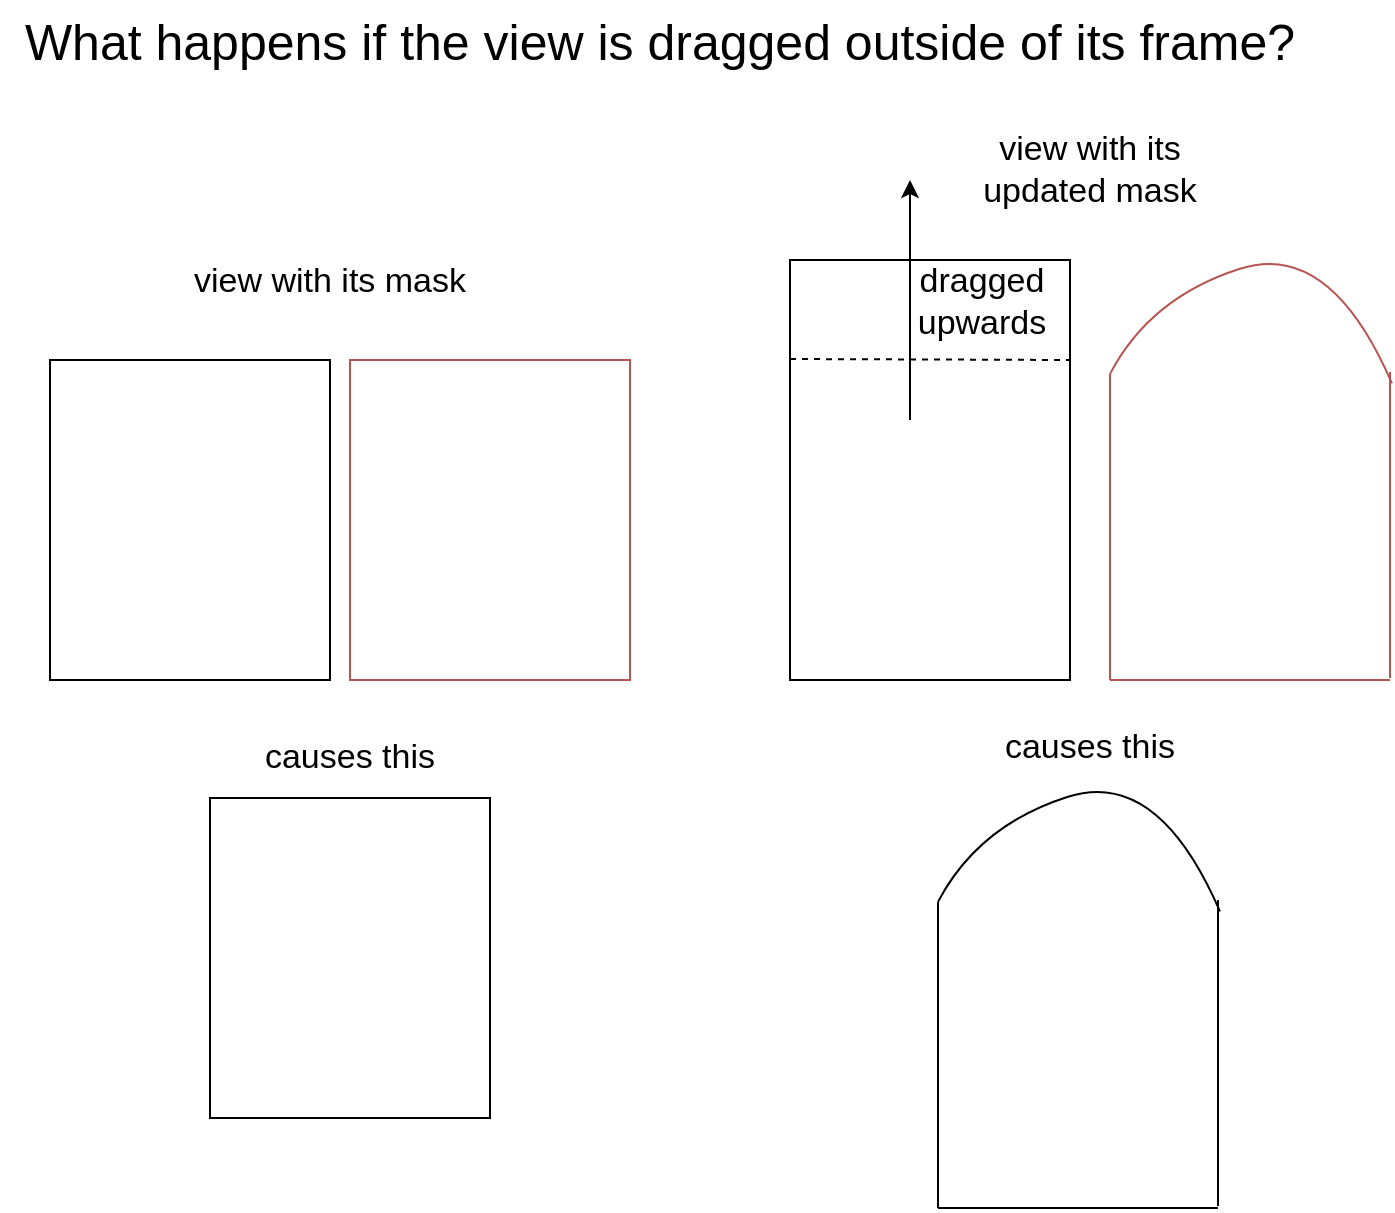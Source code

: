 <mxfile version="12.1.7" type="github" pages="1">
  <diagram id="qpp1ftYOz3Zdg5oMxWp2" name="Page-1">
    <mxGraphModel dx="766" dy="1647" grid="1" gridSize="10" guides="1" tooltips="1" connect="1" arrows="1" fold="1" page="1" pageScale="1" pageWidth="850" pageHeight="1100" math="0" shadow="0">
      <root>
        <mxCell id="0"/>
        <mxCell id="1" parent="0"/>
        <mxCell id="IfLVC79f7LivLAEZqYp6-7" value="" style="rounded=0;whiteSpace=wrap;html=1;" vertex="1" parent="1">
          <mxGeometry x="120" y="170" width="140" height="160" as="geometry"/>
        </mxCell>
        <mxCell id="IfLVC79f7LivLAEZqYp6-8" value="" style="rounded=0;whiteSpace=wrap;html=1;" vertex="1" parent="1">
          <mxGeometry x="490" y="120" width="140" height="210" as="geometry"/>
        </mxCell>
        <mxCell id="IfLVC79f7LivLAEZqYp6-10" value="" style="rounded=0;whiteSpace=wrap;html=1;fillColor=none;strokeColor=#b85450;" vertex="1" parent="1">
          <mxGeometry x="270" y="170" width="140" height="160" as="geometry"/>
        </mxCell>
        <mxCell id="IfLVC79f7LivLAEZqYp6-12" value="" style="endArrow=none;dashed=1;html=1;strokeColor=#000000;" edge="1" parent="1">
          <mxGeometry width="50" height="50" relative="1" as="geometry">
            <mxPoint x="490" y="169.5" as="sourcePoint"/>
            <mxPoint x="630" y="170" as="targetPoint"/>
          </mxGeometry>
        </mxCell>
        <mxCell id="IfLVC79f7LivLAEZqYp6-13" value="dragged upwards" style="text;html=1;strokeColor=none;fillColor=none;align=center;verticalAlign=middle;whiteSpace=wrap;rounded=0;fontSize=17;" vertex="1" parent="1">
          <mxGeometry x="541" y="131" width="90" height="20" as="geometry"/>
        </mxCell>
        <mxCell id="IfLVC79f7LivLAEZqYp6-19" value="view with its mask" style="text;html=1;strokeColor=none;fillColor=none;align=center;verticalAlign=middle;whiteSpace=wrap;rounded=0;fontSize=17;" vertex="1" parent="1">
          <mxGeometry x="190" y="111" width="140" height="40" as="geometry"/>
        </mxCell>
        <mxCell id="IfLVC79f7LivLAEZqYp6-21" value="" style="endArrow=classic;html=1;strokeColor=#000000;fontSize=17;" edge="1" parent="1">
          <mxGeometry width="50" height="50" relative="1" as="geometry">
            <mxPoint x="550" y="200" as="sourcePoint"/>
            <mxPoint x="550" y="80" as="targetPoint"/>
          </mxGeometry>
        </mxCell>
        <mxCell id="IfLVC79f7LivLAEZqYp6-24" value="view with its updated mask" style="text;html=1;strokeColor=none;fillColor=none;align=center;verticalAlign=middle;whiteSpace=wrap;rounded=0;fontSize=17;" vertex="1" parent="1">
          <mxGeometry x="570" y="60" width="140" height="30" as="geometry"/>
        </mxCell>
        <mxCell id="IfLVC79f7LivLAEZqYp6-18" value="" style="group" vertex="1" connectable="0" parent="1">
          <mxGeometry x="650" y="110" width="140" height="220" as="geometry"/>
        </mxCell>
        <mxCell id="IfLVC79f7LivLAEZqYp6-2" value="" style="curved=1;endArrow=none;html=1;endFill=0;entryX=1.007;entryY=0.031;entryDx=0;entryDy=0;entryPerimeter=0;fillColor=#f8cecc;strokeColor=#b85450;" edge="1" parent="IfLVC79f7LivLAEZqYp6-18">
          <mxGeometry width="50" height="50" relative="1" as="geometry">
            <mxPoint y="66.957" as="sourcePoint"/>
            <mxPoint x="140.98" y="71.701" as="targetPoint"/>
            <Array as="points">
              <mxPoint x="20" y="28.696"/>
              <mxPoint x="110"/>
            </Array>
          </mxGeometry>
        </mxCell>
        <mxCell id="IfLVC79f7LivLAEZqYp6-15" value="" style="endArrow=none;html=1;strokeColor=#b85450;fontSize=17;fillColor=#f8cecc;" edge="1" parent="IfLVC79f7LivLAEZqYp6-18">
          <mxGeometry width="50" height="50" relative="1" as="geometry">
            <mxPoint y="220" as="sourcePoint"/>
            <mxPoint y="66.957" as="targetPoint"/>
          </mxGeometry>
        </mxCell>
        <mxCell id="IfLVC79f7LivLAEZqYp6-16" value="" style="endArrow=none;html=1;strokeColor=#b85450;fontSize=17;fillColor=#f8cecc;" edge="1" parent="IfLVC79f7LivLAEZqYp6-18">
          <mxGeometry width="50" height="50" relative="1" as="geometry">
            <mxPoint x="140" y="219.043" as="sourcePoint"/>
            <mxPoint x="140" y="66" as="targetPoint"/>
          </mxGeometry>
        </mxCell>
        <mxCell id="IfLVC79f7LivLAEZqYp6-17" value="" style="endArrow=none;html=1;strokeColor=#b85450;fontSize=17;fillColor=#f8cecc;" edge="1" parent="IfLVC79f7LivLAEZqYp6-18">
          <mxGeometry width="50" height="50" relative="1" as="geometry">
            <mxPoint x="140" y="220" as="sourcePoint"/>
            <mxPoint y="220" as="targetPoint"/>
          </mxGeometry>
        </mxCell>
        <mxCell id="IfLVC79f7LivLAEZqYp6-27" value="" style="rounded=0;whiteSpace=wrap;html=1;" vertex="1" parent="1">
          <mxGeometry x="200" y="389" width="140" height="160" as="geometry"/>
        </mxCell>
        <mxCell id="IfLVC79f7LivLAEZqYp6-28" value="causes this" style="text;html=1;strokeColor=none;fillColor=none;align=center;verticalAlign=middle;whiteSpace=wrap;rounded=0;fontSize=17;" vertex="1" parent="1">
          <mxGeometry x="200" y="349" width="140" height="40" as="geometry"/>
        </mxCell>
        <mxCell id="IfLVC79f7LivLAEZqYp6-30" value="causes this" style="text;html=1;strokeColor=none;fillColor=none;align=center;verticalAlign=middle;whiteSpace=wrap;rounded=0;fontSize=17;" vertex="1" parent="1">
          <mxGeometry x="570" y="344" width="140" height="40" as="geometry"/>
        </mxCell>
        <mxCell id="IfLVC79f7LivLAEZqYp6-31" value="" style="group" vertex="1" connectable="0" parent="1">
          <mxGeometry x="564" y="374" width="140" height="220" as="geometry"/>
        </mxCell>
        <mxCell id="IfLVC79f7LivLAEZqYp6-32" value="" style="curved=1;endArrow=none;html=1;endFill=0;entryX=1.007;entryY=0.031;entryDx=0;entryDy=0;entryPerimeter=0;fillColor=#f8cecc;strokeColor=#000000;" edge="1" parent="IfLVC79f7LivLAEZqYp6-31">
          <mxGeometry width="50" height="50" relative="1" as="geometry">
            <mxPoint y="66.957" as="sourcePoint"/>
            <mxPoint x="140.98" y="71.701" as="targetPoint"/>
            <Array as="points">
              <mxPoint x="20" y="28.696"/>
              <mxPoint x="110"/>
            </Array>
          </mxGeometry>
        </mxCell>
        <mxCell id="IfLVC79f7LivLAEZqYp6-33" value="" style="endArrow=none;html=1;strokeColor=#000000;fontSize=17;fillColor=#f8cecc;" edge="1" parent="IfLVC79f7LivLAEZqYp6-31">
          <mxGeometry width="50" height="50" relative="1" as="geometry">
            <mxPoint y="220" as="sourcePoint"/>
            <mxPoint y="66.957" as="targetPoint"/>
          </mxGeometry>
        </mxCell>
        <mxCell id="IfLVC79f7LivLAEZqYp6-34" value="" style="endArrow=none;html=1;strokeColor=#000000;fontSize=17;fillColor=#f8cecc;" edge="1" parent="IfLVC79f7LivLAEZqYp6-31">
          <mxGeometry width="50" height="50" relative="1" as="geometry">
            <mxPoint x="140" y="219.043" as="sourcePoint"/>
            <mxPoint x="140" y="66" as="targetPoint"/>
          </mxGeometry>
        </mxCell>
        <mxCell id="IfLVC79f7LivLAEZqYp6-35" value="" style="endArrow=none;html=1;strokeColor=#000000;fontSize=17;fillColor=#f8cecc;" edge="1" parent="IfLVC79f7LivLAEZqYp6-31">
          <mxGeometry width="50" height="50" relative="1" as="geometry">
            <mxPoint x="140" y="220" as="sourcePoint"/>
            <mxPoint y="220" as="targetPoint"/>
          </mxGeometry>
        </mxCell>
        <mxCell id="IfLVC79f7LivLAEZqYp6-40" value="What happens if the view is dragged outside of its frame?" style="text;html=1;strokeColor=none;fillColor=none;align=center;verticalAlign=middle;whiteSpace=wrap;rounded=0;fontSize=25;" vertex="1" parent="1">
          <mxGeometry x="95" y="-10" width="660" height="40" as="geometry"/>
        </mxCell>
      </root>
    </mxGraphModel>
  </diagram>
</mxfile>
